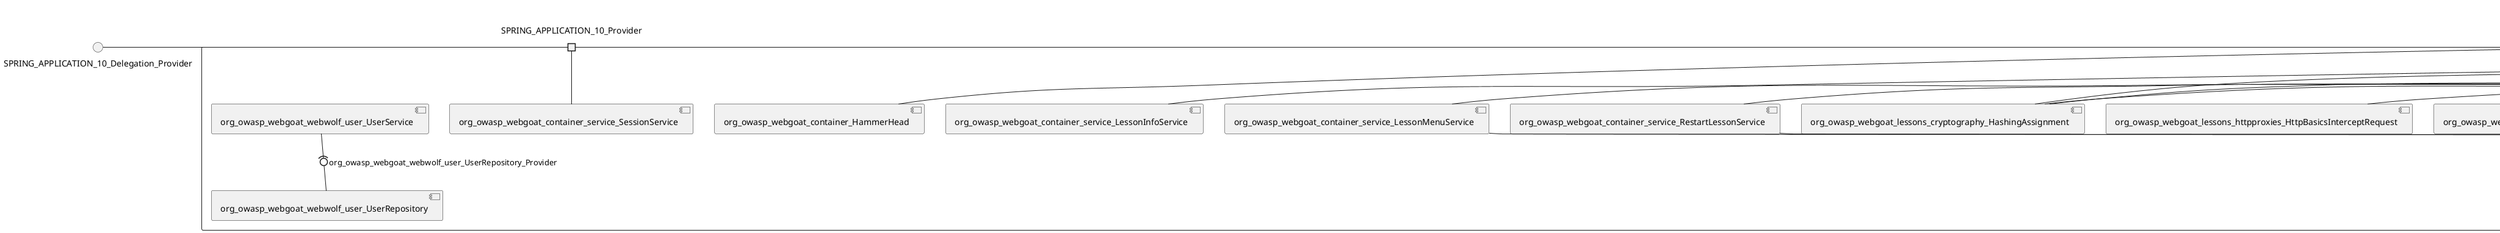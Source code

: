 @startuml
skinparam fixCircleLabelOverlapping true
skinparam componentStyle uml2
() SPRING_APPLICATION_10_Delegation_Provider
() SPRING_APPLICATION_11_Delegation_Provider
() SPRING_APPLICATION_12_Delegation_Provider
() SPRING_APPLICATION_13_Delegation_Provider
() SPRING_APPLICATION_14_Delegation_Provider
() SPRING_APPLICATION_15_Delegation_Provider
() SPRING_APPLICATION_16_Delegation_Provider
() SPRING_APPLICATION_2_Delegation_Provider
() SPRING_APPLICATION_3_Delegation_Provider
() SPRING_APPLICATION_4_Delegation_Provider
() SPRING_APPLICATION_5_Delegation_Provider
() SPRING_APPLICATION_6_Delegation_Provider
() SPRING_APPLICATION_7_Delegation_Provider
() SPRING_APPLICATION_8_Delegation_Provider
() SPRING_APPLICATION_9_Delegation_Provider
() SPRING_APPLICATION_BypassRestrictions_FieldRestrictions_POST_Delegation_Provider
() SPRING_APPLICATION_BypassRestrictions_frontendValidation_POST_Delegation_Provider
() SPRING_APPLICATION_ChromeDevTools_dummy_POST_Delegation_Provider
() SPRING_APPLICATION_ChromeDevTools_network_POST_Delegation_Provider
() SPRING_APPLICATION_CrossSiteScriptingStored_stored_xss_POST_Delegation_Provider
() SPRING_APPLICATION_CrossSiteScriptingStored_stored_xss_follow_up_POST_Delegation_Provider
() SPRING_APPLICATION_CrossSiteScripting_attack1_POST_Delegation_Provider
() SPRING_APPLICATION_CrossSiteScripting_attack3_POST_Delegation_Provider
() SPRING_APPLICATION_CrossSiteScripting_attack4_POST_Delegation_Provider
() SPRING_APPLICATION_CrossSiteScripting_attack5a_GET_Delegation_Provider
() SPRING_APPLICATION_CrossSiteScripting_attack6a_POST_Delegation_Provider
() SPRING_APPLICATION_CrossSiteScripting_dom_follow_up_POST_Delegation_Provider
() SPRING_APPLICATION_CrossSiteScripting_phone_home_xss_POST_Delegation_Provider
() SPRING_APPLICATION_CrossSiteScripting_quiz_GET_POST_Delegation_Provider
() SPRING_APPLICATION_Delegation_Provider
() SPRING_APPLICATION_GET_10_Delegation_Provider
() SPRING_APPLICATION_GET_11_Delegation_Provider
() SPRING_APPLICATION_GET_2_Delegation_Provider
() SPRING_APPLICATION_GET_3_Delegation_Provider
() SPRING_APPLICATION_GET_4_Delegation_Provider
() SPRING_APPLICATION_GET_5_Delegation_Provider
() SPRING_APPLICATION_GET_6_Delegation_Provider
() SPRING_APPLICATION_GET_7_Delegation_Provider
() SPRING_APPLICATION_GET_8_Delegation_Provider
() SPRING_APPLICATION_GET_9_Delegation_Provider
() SPRING_APPLICATION_GET_Delegation_Provider
() SPRING_APPLICATION_HtmlTampering_task_POST_Delegation_Provider
() SPRING_APPLICATION_HttpBasics_attack1_POST_Delegation_Provider
() SPRING_APPLICATION_HttpBasics_attack2_POST_Delegation_Provider
() SPRING_APPLICATION_IDOR_diff_attributes_POST_Delegation_Provider
() SPRING_APPLICATION_IDOR_login_POST_Delegation_Provider
() SPRING_APPLICATION_IDOR_profile_alt_path_POST_Delegation_Provider
() SPRING_APPLICATION_InsecureDeserialization_task_POST_Delegation_Provider
() SPRING_APPLICATION_InsecureLogin_Delegation_Provider
() SPRING_APPLICATION_JWT_decode_POST_Delegation_Provider
() SPRING_APPLICATION_JWT_jku_Delegation_Provider
() SPRING_APPLICATION_JWT_kid_Delegation_Provider
() SPRING_APPLICATION_JWT_quiz_GET_POST_Delegation_Provider
() SPRING_APPLICATION_JWT_refresh_Delegation_Provider
() SPRING_APPLICATION_JWT_secret_POST_Delegation_Provider
() SPRING_APPLICATION_JWT_votings_Delegation_Provider
() SPRING_APPLICATION_LogSpoofing_log_bleeding_POST_Delegation_Provider
() SPRING_APPLICATION_LogSpoofing_log_spoofing_POST_Delegation_Provider
() SPRING_APPLICATION_POST_10_Delegation_Provider
() SPRING_APPLICATION_POST_11_Delegation_Provider
() SPRING_APPLICATION_POST_12_Delegation_Provider
() SPRING_APPLICATION_POST_13_Delegation_Provider
() SPRING_APPLICATION_POST_14_Delegation_Provider
() SPRING_APPLICATION_POST_15_Delegation_Provider
() SPRING_APPLICATION_POST_16_Delegation_Provider
() SPRING_APPLICATION_POST_17_Delegation_Provider
() SPRING_APPLICATION_POST_18_Delegation_Provider
() SPRING_APPLICATION_POST_2_Delegation_Provider
() SPRING_APPLICATION_POST_3_Delegation_Provider
() SPRING_APPLICATION_POST_4_Delegation_Provider
() SPRING_APPLICATION_POST_5_Delegation_Provider
() SPRING_APPLICATION_POST_6_Delegation_Provider
() SPRING_APPLICATION_POST_7_Delegation_Provider
() SPRING_APPLICATION_POST_8_Delegation_Provider
() SPRING_APPLICATION_POST_9_Delegation_Provider
() SPRING_APPLICATION_POST_Delegation_Provider
() SPRING_APPLICATION_PUT_Delegation_Provider
() SPRING_APPLICATION_PasswordReset_ForgotPassword_create_password_reset_link_POST_Delegation_Provider
() SPRING_APPLICATION_PasswordReset_SecurityQuestions_POST_Delegation_Provider
() SPRING_APPLICATION_PasswordReset_reset_Delegation_Provider
() SPRING_APPLICATION_PasswordReset_simple_mail_reset_POST_Delegation_Provider
() SPRING_APPLICATION_PathTraversal_profile_picture_GET_Delegation_Provider
() SPRING_APPLICATION_PathTraversal_profile_picture_fix_GET_Delegation_Provider
() SPRING_APPLICATION_PathTraversal_profile_upload_POST_Delegation_Provider
() SPRING_APPLICATION_PathTraversal_profile_upload_fix_POST_Delegation_Provider
() SPRING_APPLICATION_PathTraversal_profile_upload_remove_user_input_POST_Delegation_Provider
() SPRING_APPLICATION_PathTraversal_random_POST_Delegation_Provider
() SPRING_APPLICATION_PathTraversal_random_picture_GET_Delegation_Provider
() SPRING_APPLICATION_PathTraversal_zip_slip_Delegation_Provider
() SPRING_APPLICATION_SSRF_task1_POST_Delegation_Provider
() SPRING_APPLICATION_SSRF_task2_POST_Delegation_Provider
() SPRING_APPLICATION_SecurePasswords_assignment_POST_Delegation_Provider
() SPRING_APPLICATION_SqlInjectionAdvanced_attack6a_POST_Delegation_Provider
() SPRING_APPLICATION_SqlInjectionAdvanced_attack6b_POST_Delegation_Provider
() SPRING_APPLICATION_SqlInjectionAdvanced_challenge_Login_POST_Delegation_Provider
() SPRING_APPLICATION_SqlInjectionAdvanced_challenge_PUT_Delegation_Provider
() SPRING_APPLICATION_SqlInjectionAdvanced_quiz_GET_POST_Delegation_Provider
() SPRING_APPLICATION_SqlInjectionMitigations_attack10a_POST_Delegation_Provider
() SPRING_APPLICATION_SqlInjectionMitigations_attack10b_POST_Delegation_Provider
() SPRING_APPLICATION_SqlInjectionMitigations_attack12a_POST_Delegation_Provider
() SPRING_APPLICATION_SqlInjectionMitigations_servers_GET_Delegation_Provider
() SPRING_APPLICATION_SqlInjection_assignment5a_POST_Delegation_Provider
() SPRING_APPLICATION_SqlInjection_assignment5b_POST_Delegation_Provider
() SPRING_APPLICATION_SqlInjection_attack10_POST_Delegation_Provider
() SPRING_APPLICATION_SqlInjection_attack2_POST_Delegation_Provider
() SPRING_APPLICATION_SqlInjection_attack3_POST_Delegation_Provider
() SPRING_APPLICATION_SqlInjection_attack4_POST_Delegation_Provider
() SPRING_APPLICATION_SqlInjection_attack5_POST_Delegation_Provider
() SPRING_APPLICATION_SqlInjection_attack8_POST_Delegation_Provider
() SPRING_APPLICATION_SqlInjection_attack9_POST_Delegation_Provider
() SPRING_APPLICATION_SqlOnlyInputValidationOnKeywords_attack_POST_Delegation_Provider
() SPRING_APPLICATION_SqlOnlyInputValidation_attack_POST_Delegation_Provider
() SPRING_APPLICATION_VulnerableComponents_attack1_POST_Delegation_Provider
() SPRING_APPLICATION_WebWolf_GET_Delegation_Provider
() SPRING_APPLICATION_WebWolf_landing_Delegation_Provider
() SPRING_APPLICATION_WebWolf_mail_Delegation_Provider
() SPRING_APPLICATION_challenge_1_POST_Delegation_Provider
() SPRING_APPLICATION_challenge_5_POST_Delegation_Provider
() SPRING_APPLICATION_challenge_7_Delegation_Provider
() SPRING_APPLICATION_challenge_8_Delegation_Provider
() SPRING_APPLICATION_challenge_logo_Delegation_Provider
() SPRING_APPLICATION_cia_quiz_GET_POST_Delegation_Provider
() SPRING_APPLICATION_clientSideFiltering_attack1_POST_Delegation_Provider
() SPRING_APPLICATION_clientSideFiltering_challenge_store_coupons_GET_Delegation_Provider
() SPRING_APPLICATION_clientSideFiltering_getItForFree_POST_Delegation_Provider
() SPRING_APPLICATION_clientSideFiltering_salaries_GET_Delegation_Provider
() SPRING_APPLICATION_crypto_encoding_basic_auth_POST_Delegation_Provider
() SPRING_APPLICATION_crypto_encoding_xor_POST_Delegation_Provider
() SPRING_APPLICATION_crypto_hashing_POST_Delegation_Provider
() SPRING_APPLICATION_crypto_secure_defaults_POST_Delegation_Provider
() SPRING_APPLICATION_crypto_signing_verify_POST_Delegation_Provider
() SPRING_APPLICATION_csrf_feedback_message_POST_Delegation_Provider
() SPRING_APPLICATION_csrf_review_POST_Delegation_Provider
() SPRING_APPLICATION_files_GET_Delegation_Provider
() SPRING_APPLICATION_fileupload_POST_Delegation_Provider
() SPRING_APPLICATION_jwt_Delegation_Provider
() SPRING_APPLICATION_landing_Delegation_Provider
() SPRING_APPLICATION_lesson_template_Delegation_Provider
() SPRING_APPLICATION_login_oauth_mvc_GET_Delegation_Provider
() SPRING_APPLICATION_mail_DELETE_GET_POST_Delegation_Provider
() SPRING_APPLICATION_register_mvc_POST_Delegation_Provider
() SPRING_APPLICATION_registration_GET_Delegation_Provider
() SPRING_APPLICATION_requests_GET_Delegation_Provider
() SPRING_APPLICATION_scoreboard_data_GET_Delegation_Provider
() SPRING_APPLICATION_server_directory_GET_Delegation_Provider
() SPRING_APPLICATION_service_debug_labels_mvc_Delegation_Provider
() SPRING_APPLICATION_service_lessonoverview_mvc_Delegation_Provider
() SPRING_APPLICATION_xxe_comments_GET_Delegation_Provider
rectangle System {
[org_owasp_webgoat_container_HammerHead] [[webgoat-webgoat.repository#_cDgsiDGhEe-DoZN9tZ0eDA]]
[org_owasp_webgoat_container_WebWolfRedirect] [[webgoat-webgoat.repository#_cDgsiDGhEe-DoZN9tZ0eDA]]
[org_owasp_webgoat_container_controller_StartLesson] [[webgoat-webgoat.repository#_cDgsiDGhEe-DoZN9tZ0eDA]]
[org_owasp_webgoat_container_controller_Welcome] [[webgoat-webgoat.repository#_cDgsiDGhEe-DoZN9tZ0eDA]]
[org_owasp_webgoat_container_i18n_PluginMessages_Provider] [[webgoat-webgoat.repository#_cDgsiDGhEe-DoZN9tZ0eDA]]
[org_owasp_webgoat_container_service_EnvironmentService] [[webgoat-webgoat.repository#_cDgsiDGhEe-DoZN9tZ0eDA]]
[org_owasp_webgoat_container_service_HintService] [[webgoat-webgoat.repository#_cDgsiDGhEe-DoZN9tZ0eDA]]
[org_owasp_webgoat_container_service_LabelDebugService] [[webgoat-webgoat.repository#_cDgsiDGhEe-DoZN9tZ0eDA]]
[org_owasp_webgoat_container_service_LabelService] [[webgoat-webgoat.repository#_cDgsiDGhEe-DoZN9tZ0eDA]]
[org_owasp_webgoat_container_service_LessonInfoService] [[webgoat-webgoat.repository#_cDgsiDGhEe-DoZN9tZ0eDA]]
[org_owasp_webgoat_container_service_LessonMenuService] [[webgoat-webgoat.repository#_cDgsiDGhEe-DoZN9tZ0eDA]]
[org_owasp_webgoat_container_service_LessonProgressService] [[webgoat-webgoat.repository#_cDgsiDGhEe-DoZN9tZ0eDA]]
[org_owasp_webgoat_container_service_LessonTitleService] [[webgoat-webgoat.repository#_cDgsiDGhEe-DoZN9tZ0eDA]]
[org_owasp_webgoat_container_service_ReportCardService] [[webgoat-webgoat.repository#_cDgsiDGhEe-DoZN9tZ0eDA]]
[org_owasp_webgoat_container_service_RestartLessonService] [[webgoat-webgoat.repository#_cDgsiDGhEe-DoZN9tZ0eDA]]
[org_owasp_webgoat_container_service_SessionService] [[webgoat-webgoat.repository#_cDgsiDGhEe-DoZN9tZ0eDA]]
[org_owasp_webgoat_container_session_UserSessionData_Provider] [[webgoat-webgoat.repository#_cDgsiDGhEe-DoZN9tZ0eDA]]
[org_owasp_webgoat_container_session_WebSession_Provider] [[webgoat-webgoat.repository#_cDgsiDGhEe-DoZN9tZ0eDA]]
[org_owasp_webgoat_container_users_RegistrationController] [[webgoat-webgoat.repository#_cDgsiDGhEe-DoZN9tZ0eDA]]
[org_owasp_webgoat_container_users_Scoreboard] [[webgoat-webgoat.repository#_cDgsiDGhEe-DoZN9tZ0eDA]]
[org_owasp_webgoat_container_users_UserRepository] [[webgoat-webgoat.repository#_cDgsiDGhEe-DoZN9tZ0eDA]]
[org_owasp_webgoat_container_users_UserService] [[webgoat-webgoat.repository#_cDgsiDGhEe-DoZN9tZ0eDA]]
[org_owasp_webgoat_container_users_UserTrackerRepository] [[webgoat-webgoat.repository#_cDgsiDGhEe-DoZN9tZ0eDA]]
[org_owasp_webgoat_lessons_authbypass_VerifyAccount] [[webgoat-webgoat.repository#_cDgsiDGhEe-DoZN9tZ0eDA]]
[org_owasp_webgoat_lessons_bypassrestrictions_BypassRestrictionsFieldRestrictions] [[webgoat-webgoat.repository#_cDgsiDGhEe-DoZN9tZ0eDA]]
[org_owasp_webgoat_lessons_bypassrestrictions_BypassRestrictionsFrontendValidation] [[webgoat-webgoat.repository#_cDgsiDGhEe-DoZN9tZ0eDA]]
[org_owasp_webgoat_lessons_challenges_FlagController] [[webgoat-webgoat.repository#_cDgsiDGhEe-DoZN9tZ0eDA]]
[org_owasp_webgoat_lessons_challenges_challenge1_Assignment1] [[webgoat-webgoat.repository#_cDgsiDGhEe-DoZN9tZ0eDA]]
[org_owasp_webgoat_lessons_challenges_challenge1_ImageServlet] [[webgoat-webgoat.repository#_cDgsiDGhEe-DoZN9tZ0eDA]]
[org_owasp_webgoat_lessons_challenges_challenge5_Assignment5] [[webgoat-webgoat.repository#_cDgsiDGhEe-DoZN9tZ0eDA]]
[org_owasp_webgoat_lessons_challenges_challenge7_Assignment7] [[webgoat-webgoat.repository#_cDgsiDGhEe-DoZN9tZ0eDA]]
[org_owasp_webgoat_lessons_challenges_challenge8_Assignment8] [[webgoat-webgoat.repository#_cDgsiDGhEe-DoZN9tZ0eDA]]
[org_owasp_webgoat_lessons_chromedevtools_NetworkDummy] [[webgoat-webgoat.repository#_cDgsiDGhEe-DoZN9tZ0eDA]]
[org_owasp_webgoat_lessons_chromedevtools_NetworkLesson] [[webgoat-webgoat.repository#_cDgsiDGhEe-DoZN9tZ0eDA]]
[org_owasp_webgoat_lessons_cia_CIAQuiz] [[webgoat-webgoat.repository#_cDgsiDGhEe-DoZN9tZ0eDA]]
[org_owasp_webgoat_lessons_clientsidefiltering_ClientSideFilteringAssignment] [[webgoat-webgoat.repository#_cDgsiDGhEe-DoZN9tZ0eDA]]
[org_owasp_webgoat_lessons_clientsidefiltering_ClientSideFilteringFreeAssignment] [[webgoat-webgoat.repository#_cDgsiDGhEe-DoZN9tZ0eDA]]
[org_owasp_webgoat_lessons_clientsidefiltering_Salaries] [[webgoat-webgoat.repository#_cDgsiDGhEe-DoZN9tZ0eDA]]
[org_owasp_webgoat_lessons_clientsidefiltering_ShopEndpoint] [[webgoat-webgoat.repository#_cDgsiDGhEe-DoZN9tZ0eDA]]
[org_owasp_webgoat_lessons_cryptography_EncodingAssignment] [[webgoat-webgoat.repository#_cDgsiDGhEe-DoZN9tZ0eDA]]
[org_owasp_webgoat_lessons_cryptography_HashingAssignment] [[webgoat-webgoat.repository#_cDgsiDGhEe-DoZN9tZ0eDA]]
[org_owasp_webgoat_lessons_cryptography_SecureDefaultsAssignment] [[webgoat-webgoat.repository#_cDgsiDGhEe-DoZN9tZ0eDA]]
[org_owasp_webgoat_lessons_cryptography_SigningAssignment] [[webgoat-webgoat.repository#_cDgsiDGhEe-DoZN9tZ0eDA]]
[org_owasp_webgoat_lessons_cryptography_XOREncodingAssignment] [[webgoat-webgoat.repository#_cDgsiDGhEe-DoZN9tZ0eDA]]
[org_owasp_webgoat_lessons_csrf_CSRFConfirmFlag1] [[webgoat-webgoat.repository#_cDgsiDGhEe-DoZN9tZ0eDA]]
[org_owasp_webgoat_lessons_csrf_CSRFFeedback] [[webgoat-webgoat.repository#_cDgsiDGhEe-DoZN9tZ0eDA]]
[org_owasp_webgoat_lessons_csrf_CSRFGetFlag] [[webgoat-webgoat.repository#_cDgsiDGhEe-DoZN9tZ0eDA]]
[org_owasp_webgoat_lessons_csrf_CSRFLogin] [[webgoat-webgoat.repository#_cDgsiDGhEe-DoZN9tZ0eDA]]
[org_owasp_webgoat_lessons_csrf_ForgedReviews] [[webgoat-webgoat.repository#_cDgsiDGhEe-DoZN9tZ0eDA]]
[org_owasp_webgoat_lessons_csrf_ObjectMapper_Provider] [[webgoat-webgoat.repository#_cDgsiDGhEe-DoZN9tZ0eDA]]
[org_owasp_webgoat_lessons_deserialization_InsecureDeserializationTask] [[webgoat-webgoat.repository#_cDgsiDGhEe-DoZN9tZ0eDA]]
[org_owasp_webgoat_lessons_hijacksession_HijackSessionAssignment] [[webgoat-webgoat.repository#_cDgsiDGhEe-DoZN9tZ0eDA]]
[org_owasp_webgoat_lessons_hijacksession_cas_HijackSessionAuthenticationProvider] [[webgoat-webgoat.repository#_cDgsiDGhEe-DoZN9tZ0eDA]]
[org_owasp_webgoat_lessons_htmltampering_HtmlTamperingTask] [[webgoat-webgoat.repository#_cDgsiDGhEe-DoZN9tZ0eDA]]
[org_owasp_webgoat_lessons_httpbasics_HttpBasicsLesson] [[webgoat-webgoat.repository#_cDgsiDGhEe-DoZN9tZ0eDA]]
[org_owasp_webgoat_lessons_httpbasics_HttpBasicsQuiz] [[webgoat-webgoat.repository#_cDgsiDGhEe-DoZN9tZ0eDA]]
[org_owasp_webgoat_lessons_httpproxies_HttpBasicsInterceptRequest] [[webgoat-webgoat.repository#_cDgsiDGhEe-DoZN9tZ0eDA]]
[org_owasp_webgoat_lessons_idor_IDORDiffAttributes] [[webgoat-webgoat.repository#_cDgsiDGhEe-DoZN9tZ0eDA]]
[org_owasp_webgoat_lessons_idor_IDOREditOtherProfile] [[webgoat-webgoat.repository#_cDgsiDGhEe-DoZN9tZ0eDA]]
[org_owasp_webgoat_lessons_idor_IDORLogin] [[webgoat-webgoat.repository#_cDgsiDGhEe-DoZN9tZ0eDA]]
[org_owasp_webgoat_lessons_idor_IDORViewOtherProfile] [[webgoat-webgoat.repository#_cDgsiDGhEe-DoZN9tZ0eDA]]
[org_owasp_webgoat_lessons_idor_IDORViewOwnProfile] [[webgoat-webgoat.repository#_cDgsiDGhEe-DoZN9tZ0eDA]]
[org_owasp_webgoat_lessons_idor_IDORViewOwnProfileAltUrl] [[webgoat-webgoat.repository#_cDgsiDGhEe-DoZN9tZ0eDA]]
[org_owasp_webgoat_lessons_insecurelogin_InsecureLoginTask] [[webgoat-webgoat.repository#_cDgsiDGhEe-DoZN9tZ0eDA]]
[org_owasp_webgoat_lessons_jwt_JWTDecodeEndpoint] [[webgoat-webgoat.repository#_cDgsiDGhEe-DoZN9tZ0eDA]]
[org_owasp_webgoat_lessons_jwt_JWTQuiz] [[webgoat-webgoat.repository#_cDgsiDGhEe-DoZN9tZ0eDA]]
[org_owasp_webgoat_lessons_jwt_JWTRefreshEndpoint] [[webgoat-webgoat.repository#_cDgsiDGhEe-DoZN9tZ0eDA]]
[org_owasp_webgoat_lessons_jwt_JWTSecretKeyEndpoint] [[webgoat-webgoat.repository#_cDgsiDGhEe-DoZN9tZ0eDA]]
[org_owasp_webgoat_lessons_jwt_JWTVotesEndpoint] [[webgoat-webgoat.repository#_cDgsiDGhEe-DoZN9tZ0eDA]]
[org_owasp_webgoat_lessons_jwt_claimmisuse_JWTHeaderJKUEndpoint] [[webgoat-webgoat.repository#_cDgsiDGhEe-DoZN9tZ0eDA]]
[org_owasp_webgoat_lessons_jwt_claimmisuse_JWTHeaderKIDEndpoint] [[webgoat-webgoat.repository#_cDgsiDGhEe-DoZN9tZ0eDA]]
[org_owasp_webgoat_lessons_lessontemplate_SampleAttack] [[webgoat-webgoat.repository#_cDgsiDGhEe-DoZN9tZ0eDA]]
[org_owasp_webgoat_lessons_logging_LogBleedingTask] [[webgoat-webgoat.repository#_cDgsiDGhEe-DoZN9tZ0eDA]]
[org_owasp_webgoat_lessons_logging_LogSpoofingTask] [[webgoat-webgoat.repository#_cDgsiDGhEe-DoZN9tZ0eDA]]
[org_owasp_webgoat_lessons_missingac_MissingFunctionACHiddenMenus] [[webgoat-webgoat.repository#_cDgsiDGhEe-DoZN9tZ0eDA]]
[org_owasp_webgoat_lessons_missingac_MissingFunctionACUsers] [[webgoat-webgoat.repository#_cDgsiDGhEe-DoZN9tZ0eDA]]
[org_owasp_webgoat_lessons_missingac_MissingFunctionACYourHash] [[webgoat-webgoat.repository#_cDgsiDGhEe-DoZN9tZ0eDA]]
[org_owasp_webgoat_lessons_missingac_MissingFunctionACYourHashAdmin] [[webgoat-webgoat.repository#_cDgsiDGhEe-DoZN9tZ0eDA]]
[org_owasp_webgoat_lessons_passwordreset_QuestionsAssignment] [[webgoat-webgoat.repository#_cDgsiDGhEe-DoZN9tZ0eDA]]
[org_owasp_webgoat_lessons_passwordreset_ResetLinkAssignment] [[webgoat-webgoat.repository#_cDgsiDGhEe-DoZN9tZ0eDA]]
[org_owasp_webgoat_lessons_passwordreset_ResetLinkAssignmentForgotPassword] [[webgoat-webgoat.repository#_cDgsiDGhEe-DoZN9tZ0eDA]]
[org_owasp_webgoat_lessons_passwordreset_SecurityQuestionAssignment] [[webgoat-webgoat.repository#_cDgsiDGhEe-DoZN9tZ0eDA]]
[org_owasp_webgoat_lessons_passwordreset_SimpleMailAssignment] [[webgoat-webgoat.repository#_cDgsiDGhEe-DoZN9tZ0eDA]]
[org_owasp_webgoat_lessons_passwordreset_TriedQuestions] [[webgoat-webgoat.repository#_cDgsiDGhEe-DoZN9tZ0eDA]]
[org_owasp_webgoat_lessons_pathtraversal_ProfileUpload] [[webgoat-webgoat.repository#_cDgsiDGhEe-DoZN9tZ0eDA]]
[org_owasp_webgoat_lessons_pathtraversal_ProfileUploadFix] [[webgoat-webgoat.repository#_cDgsiDGhEe-DoZN9tZ0eDA]]
[org_owasp_webgoat_lessons_pathtraversal_ProfileUploadRemoveUserInput] [[webgoat-webgoat.repository#_cDgsiDGhEe-DoZN9tZ0eDA]]
[org_owasp_webgoat_lessons_pathtraversal_ProfileUploadRetrieval] [[webgoat-webgoat.repository#_cDgsiDGhEe-DoZN9tZ0eDA]]
[org_owasp_webgoat_lessons_pathtraversal_ProfileZipSlip] [[webgoat-webgoat.repository#_cDgsiDGhEe-DoZN9tZ0eDA]]
[org_owasp_webgoat_lessons_securepasswords_SecurePasswordsAssignment] [[webgoat-webgoat.repository#_cDgsiDGhEe-DoZN9tZ0eDA]]
[org_owasp_webgoat_lessons_spoofcookie_SpoofCookieAssignment] [[webgoat-webgoat.repository#_cDgsiDGhEe-DoZN9tZ0eDA]]
[org_owasp_webgoat_lessons_sqlinjection_advanced_SqlInjectionChallenge] [[webgoat-webgoat.repository#_cDgsiDGhEe-DoZN9tZ0eDA]]
[org_owasp_webgoat_lessons_sqlinjection_advanced_SqlInjectionChallengeLogin] [[webgoat-webgoat.repository#_cDgsiDGhEe-DoZN9tZ0eDA]]
[org_owasp_webgoat_lessons_sqlinjection_advanced_SqlInjectionLesson6a] [[webgoat-webgoat.repository#_cDgsiDGhEe-DoZN9tZ0eDA]]
[org_owasp_webgoat_lessons_sqlinjection_advanced_SqlInjectionLesson6b] [[webgoat-webgoat.repository#_cDgsiDGhEe-DoZN9tZ0eDA]]
[org_owasp_webgoat_lessons_sqlinjection_advanced_SqlInjectionQuiz] [[webgoat-webgoat.repository#_cDgsiDGhEe-DoZN9tZ0eDA]]
[org_owasp_webgoat_lessons_sqlinjection_introduction_SqlInjectionLesson10] [[webgoat-webgoat.repository#_cDgsiDGhEe-DoZN9tZ0eDA]]
[org_owasp_webgoat_lessons_sqlinjection_introduction_SqlInjectionLesson2] [[webgoat-webgoat.repository#_cDgsiDGhEe-DoZN9tZ0eDA]]
[org_owasp_webgoat_lessons_sqlinjection_introduction_SqlInjectionLesson3] [[webgoat-webgoat.repository#_cDgsiDGhEe-DoZN9tZ0eDA]]
[org_owasp_webgoat_lessons_sqlinjection_introduction_SqlInjectionLesson4] [[webgoat-webgoat.repository#_cDgsiDGhEe-DoZN9tZ0eDA]]
[org_owasp_webgoat_lessons_sqlinjection_introduction_SqlInjectionLesson5] [[webgoat-webgoat.repository#_cDgsiDGhEe-DoZN9tZ0eDA]]
[org_owasp_webgoat_lessons_sqlinjection_introduction_SqlInjectionLesson5a] [[webgoat-webgoat.repository#_cDgsiDGhEe-DoZN9tZ0eDA]]
[org_owasp_webgoat_lessons_sqlinjection_introduction_SqlInjectionLesson5b] [[webgoat-webgoat.repository#_cDgsiDGhEe-DoZN9tZ0eDA]]
[org_owasp_webgoat_lessons_sqlinjection_introduction_SqlInjectionLesson8] [[webgoat-webgoat.repository#_cDgsiDGhEe-DoZN9tZ0eDA]]
[org_owasp_webgoat_lessons_sqlinjection_introduction_SqlInjectionLesson9] [[webgoat-webgoat.repository#_cDgsiDGhEe-DoZN9tZ0eDA]]
[org_owasp_webgoat_lessons_sqlinjection_mitigation_Servers] [[webgoat-webgoat.repository#_cDgsiDGhEe-DoZN9tZ0eDA]]
[org_owasp_webgoat_lessons_sqlinjection_mitigation_SqlInjectionLesson10a] [[webgoat-webgoat.repository#_cDgsiDGhEe-DoZN9tZ0eDA]]
[org_owasp_webgoat_lessons_sqlinjection_mitigation_SqlInjectionLesson10b] [[webgoat-webgoat.repository#_cDgsiDGhEe-DoZN9tZ0eDA]]
[org_owasp_webgoat_lessons_sqlinjection_mitigation_SqlInjectionLesson13] [[webgoat-webgoat.repository#_cDgsiDGhEe-DoZN9tZ0eDA]]
[org_owasp_webgoat_lessons_sqlinjection_mitigation_SqlOnlyInputValidation] [[webgoat-webgoat.repository#_cDgsiDGhEe-DoZN9tZ0eDA]]
[org_owasp_webgoat_lessons_sqlinjection_mitigation_SqlOnlyInputValidationOnKeywords] [[webgoat-webgoat.repository#_cDgsiDGhEe-DoZN9tZ0eDA]]
[org_owasp_webgoat_lessons_ssrf_SSRFTask1] [[webgoat-webgoat.repository#_cDgsiDGhEe-DoZN9tZ0eDA]]
[org_owasp_webgoat_lessons_ssrf_SSRFTask2] [[webgoat-webgoat.repository#_cDgsiDGhEe-DoZN9tZ0eDA]]
[org_owasp_webgoat_lessons_vulnerablecomponents_VulnerableComponentsLesson] [[webgoat-webgoat.repository#_cDgsiDGhEe-DoZN9tZ0eDA]]
[org_owasp_webgoat_lessons_webwolfintroduction_LandingAssignment] [[webgoat-webgoat.repository#_cDgsiDGhEe-DoZN9tZ0eDA]]
[org_owasp_webgoat_lessons_webwolfintroduction_MailAssignment] [[webgoat-webgoat.repository#_cDgsiDGhEe-DoZN9tZ0eDA]]
[org_owasp_webgoat_lessons_xss_CrossSiteScriptingLesson1] [[webgoat-webgoat.repository#_cDgsiDGhEe-DoZN9tZ0eDA]]
[org_owasp_webgoat_lessons_xss_CrossSiteScriptingLesson3] [[webgoat-webgoat.repository#_cDgsiDGhEe-DoZN9tZ0eDA]]
[org_owasp_webgoat_lessons_xss_CrossSiteScriptingLesson4] [[webgoat-webgoat.repository#_cDgsiDGhEe-DoZN9tZ0eDA]]
[org_owasp_webgoat_lessons_xss_CrossSiteScriptingLesson5a] [[webgoat-webgoat.repository#_cDgsiDGhEe-DoZN9tZ0eDA]]
[org_owasp_webgoat_lessons_xss_CrossSiteScriptingLesson6a] [[webgoat-webgoat.repository#_cDgsiDGhEe-DoZN9tZ0eDA]]
[org_owasp_webgoat_lessons_xss_CrossSiteScriptingQuiz] [[webgoat-webgoat.repository#_cDgsiDGhEe-DoZN9tZ0eDA]]
[org_owasp_webgoat_lessons_xss_DOMCrossSiteScripting] [[webgoat-webgoat.repository#_cDgsiDGhEe-DoZN9tZ0eDA]]
[org_owasp_webgoat_lessons_xss_DOMCrossSiteScriptingVerifier] [[webgoat-webgoat.repository#_cDgsiDGhEe-DoZN9tZ0eDA]]
[org_owasp_webgoat_lessons_xss_stored_StoredCrossSiteScriptingVerifier] [[webgoat-webgoat.repository#_cDgsiDGhEe-DoZN9tZ0eDA]]
[org_owasp_webgoat_lessons_xss_stored_StoredXssComments] [[webgoat-webgoat.repository#_cDgsiDGhEe-DoZN9tZ0eDA]]
[org_owasp_webgoat_lessons_xxe_BlindSendFileAssignment] [[webgoat-webgoat.repository#_cDgsiDGhEe-DoZN9tZ0eDA]]
[org_owasp_webgoat_lessons_xxe_CommentsCache] [[webgoat-webgoat.repository#_cDgsiDGhEe-DoZN9tZ0eDA]]
[org_owasp_webgoat_lessons_xxe_CommentsEndpoint] [[webgoat-webgoat.repository#_cDgsiDGhEe-DoZN9tZ0eDA]]
[org_owasp_webgoat_lessons_xxe_ContentTypeAssignment] [[webgoat-webgoat.repository#_cDgsiDGhEe-DoZN9tZ0eDA]]
[org_owasp_webgoat_lessons_xxe_SimpleXXE] [[webgoat-webgoat.repository#_cDgsiDGhEe-DoZN9tZ0eDA]]
[org_owasp_webgoat_webwolf_FileServer] [[webgoat-webgoat.repository#_cDgsiDGhEe-DoZN9tZ0eDA]]
[org_owasp_webgoat_webwolf_jwt_JWTController] [[webgoat-webgoat.repository#_cDgsiDGhEe-DoZN9tZ0eDA]]
[org_owasp_webgoat_webwolf_mailbox_MailboxController] [[webgoat-webgoat.repository#_cDgsiDGhEe-DoZN9tZ0eDA]]
[org_owasp_webgoat_webwolf_mailbox_MailboxRepository] [[webgoat-webgoat.repository#_cDgsiDGhEe-DoZN9tZ0eDA]]
[org_owasp_webgoat_webwolf_requests_LandingPage] [[webgoat-webgoat.repository#_cDgsiDGhEe-DoZN9tZ0eDA]]
[org_owasp_webgoat_webwolf_requests_Requests] [[webgoat-webgoat.repository#_cDgsiDGhEe-DoZN9tZ0eDA]]
[org_owasp_webgoat_webwolf_user_UserRepository] [[webgoat-webgoat.repository#_cDgsiDGhEe-DoZN9tZ0eDA]]
[org_owasp_webgoat_webwolf_user_UserService] [[webgoat-webgoat.repository#_cDgsiDGhEe-DoZN9tZ0eDA]]
port SPRING_APPLICATION_10_Provider
SPRING_APPLICATION_10_Delegation_Provider - SPRING_APPLICATION_10_Provider
SPRING_APPLICATION_10_Provider - [org_owasp_webgoat_container_service_SessionService]
port SPRING_APPLICATION_11_Provider
SPRING_APPLICATION_11_Delegation_Provider - SPRING_APPLICATION_11_Provider
SPRING_APPLICATION_11_Provider - [org_owasp_webgoat_container_HammerHead]
port SPRING_APPLICATION_12_Provider
SPRING_APPLICATION_12_Delegation_Provider - SPRING_APPLICATION_12_Provider
SPRING_APPLICATION_12_Provider - [org_owasp_webgoat_webwolf_FileServer]
port SPRING_APPLICATION_13_Provider
SPRING_APPLICATION_13_Delegation_Provider - SPRING_APPLICATION_13_Provider
SPRING_APPLICATION_13_Provider - [org_owasp_webgoat_container_service_LessonInfoService]
port SPRING_APPLICATION_14_Provider
SPRING_APPLICATION_14_Delegation_Provider - SPRING_APPLICATION_14_Provider
SPRING_APPLICATION_14_Provider - [org_owasp_webgoat_container_controller_StartLesson]
port SPRING_APPLICATION_15_Provider
SPRING_APPLICATION_15_Delegation_Provider - SPRING_APPLICATION_15_Provider
SPRING_APPLICATION_15_Provider - [org_owasp_webgoat_container_service_LessonMenuService]
port SPRING_APPLICATION_16_Provider
SPRING_APPLICATION_16_Delegation_Provider - SPRING_APPLICATION_16_Provider
SPRING_APPLICATION_16_Provider - [org_owasp_webgoat_lessons_jwt_JWTSecretKeyEndpoint]
port SPRING_APPLICATION_2_Provider
SPRING_APPLICATION_2_Delegation_Provider - SPRING_APPLICATION_2_Provider
SPRING_APPLICATION_2_Provider - [org_owasp_webgoat_lessons_cryptography_SigningAssignment]
port SPRING_APPLICATION_3_Provider
SPRING_APPLICATION_3_Delegation_Provider - SPRING_APPLICATION_3_Provider
SPRING_APPLICATION_3_Provider - [org_owasp_webgoat_lessons_cryptography_HashingAssignment]
port SPRING_APPLICATION_4_Provider
SPRING_APPLICATION_4_Delegation_Provider - SPRING_APPLICATION_4_Provider
SPRING_APPLICATION_4_Provider - [org_owasp_webgoat_container_service_RestartLessonService]
port SPRING_APPLICATION_5_Provider
SPRING_APPLICATION_5_Delegation_Provider - SPRING_APPLICATION_5_Provider
SPRING_APPLICATION_5_Provider - [org_owasp_webgoat_container_service_LabelDebugService]
port SPRING_APPLICATION_6_Provider
SPRING_APPLICATION_6_Delegation_Provider - SPRING_APPLICATION_6_Provider
SPRING_APPLICATION_6_Provider - [org_owasp_webgoat_lessons_cryptography_HashingAssignment]
port SPRING_APPLICATION_7_Provider
SPRING_APPLICATION_7_Delegation_Provider - SPRING_APPLICATION_7_Provider
SPRING_APPLICATION_7_Provider - [org_owasp_webgoat_lessons_xxe_SimpleXXE]
port SPRING_APPLICATION_8_Provider
SPRING_APPLICATION_8_Delegation_Provider - SPRING_APPLICATION_8_Provider
SPRING_APPLICATION_8_Provider - [org_owasp_webgoat_lessons_httpproxies_HttpBasicsInterceptRequest]
port SPRING_APPLICATION_9_Provider
SPRING_APPLICATION_9_Delegation_Provider - SPRING_APPLICATION_9_Provider
SPRING_APPLICATION_9_Provider - [org_owasp_webgoat_container_service_LessonTitleService]
port SPRING_APPLICATION_BypassRestrictions_FieldRestrictions_POST_Provider
SPRING_APPLICATION_BypassRestrictions_FieldRestrictions_POST_Delegation_Provider - SPRING_APPLICATION_BypassRestrictions_FieldRestrictions_POST_Provider
SPRING_APPLICATION_BypassRestrictions_FieldRestrictions_POST_Provider - [org_owasp_webgoat_lessons_bypassrestrictions_BypassRestrictionsFieldRestrictions]
port SPRING_APPLICATION_BypassRestrictions_frontendValidation_POST_Provider
SPRING_APPLICATION_BypassRestrictions_frontendValidation_POST_Delegation_Provider - SPRING_APPLICATION_BypassRestrictions_frontendValidation_POST_Provider
SPRING_APPLICATION_BypassRestrictions_frontendValidation_POST_Provider - [org_owasp_webgoat_lessons_bypassrestrictions_BypassRestrictionsFrontendValidation]
port SPRING_APPLICATION_ChromeDevTools_dummy_POST_Provider
SPRING_APPLICATION_ChromeDevTools_dummy_POST_Delegation_Provider - SPRING_APPLICATION_ChromeDevTools_dummy_POST_Provider
SPRING_APPLICATION_ChromeDevTools_dummy_POST_Provider - [org_owasp_webgoat_lessons_chromedevtools_NetworkDummy]
port SPRING_APPLICATION_ChromeDevTools_network_POST_Provider
SPRING_APPLICATION_ChromeDevTools_network_POST_Delegation_Provider - SPRING_APPLICATION_ChromeDevTools_network_POST_Provider
SPRING_APPLICATION_ChromeDevTools_network_POST_Provider - [org_owasp_webgoat_lessons_chromedevtools_NetworkLesson]
port SPRING_APPLICATION_CrossSiteScriptingStored_stored_xss_POST_Provider
SPRING_APPLICATION_CrossSiteScriptingStored_stored_xss_POST_Delegation_Provider - SPRING_APPLICATION_CrossSiteScriptingStored_stored_xss_POST_Provider
SPRING_APPLICATION_CrossSiteScriptingStored_stored_xss_POST_Provider - [org_owasp_webgoat_lessons_xss_stored_StoredXssComments]
port SPRING_APPLICATION_CrossSiteScriptingStored_stored_xss_follow_up_POST_Provider
SPRING_APPLICATION_CrossSiteScriptingStored_stored_xss_follow_up_POST_Delegation_Provider - SPRING_APPLICATION_CrossSiteScriptingStored_stored_xss_follow_up_POST_Provider
SPRING_APPLICATION_CrossSiteScriptingStored_stored_xss_follow_up_POST_Provider - [org_owasp_webgoat_lessons_xss_stored_StoredCrossSiteScriptingVerifier]
port SPRING_APPLICATION_CrossSiteScripting_attack1_POST_Provider
SPRING_APPLICATION_CrossSiteScripting_attack1_POST_Delegation_Provider - SPRING_APPLICATION_CrossSiteScripting_attack1_POST_Provider
SPRING_APPLICATION_CrossSiteScripting_attack1_POST_Provider - [org_owasp_webgoat_lessons_xss_CrossSiteScriptingLesson1]
port SPRING_APPLICATION_CrossSiteScripting_attack3_POST_Provider
SPRING_APPLICATION_CrossSiteScripting_attack3_POST_Delegation_Provider - SPRING_APPLICATION_CrossSiteScripting_attack3_POST_Provider
SPRING_APPLICATION_CrossSiteScripting_attack3_POST_Provider - [org_owasp_webgoat_lessons_xss_CrossSiteScriptingLesson3]
port SPRING_APPLICATION_CrossSiteScripting_attack4_POST_Provider
SPRING_APPLICATION_CrossSiteScripting_attack4_POST_Delegation_Provider - SPRING_APPLICATION_CrossSiteScripting_attack4_POST_Provider
SPRING_APPLICATION_CrossSiteScripting_attack4_POST_Provider - [org_owasp_webgoat_lessons_xss_CrossSiteScriptingLesson4]
port SPRING_APPLICATION_CrossSiteScripting_attack5a_GET_Provider
SPRING_APPLICATION_CrossSiteScripting_attack5a_GET_Delegation_Provider - SPRING_APPLICATION_CrossSiteScripting_attack5a_GET_Provider
SPRING_APPLICATION_CrossSiteScripting_attack5a_GET_Provider - [org_owasp_webgoat_lessons_xss_CrossSiteScriptingLesson5a]
port SPRING_APPLICATION_CrossSiteScripting_attack6a_POST_Provider
SPRING_APPLICATION_CrossSiteScripting_attack6a_POST_Delegation_Provider - SPRING_APPLICATION_CrossSiteScripting_attack6a_POST_Provider
SPRING_APPLICATION_CrossSiteScripting_attack6a_POST_Provider - [org_owasp_webgoat_lessons_xss_CrossSiteScriptingLesson6a]
port SPRING_APPLICATION_CrossSiteScripting_dom_follow_up_POST_Provider
SPRING_APPLICATION_CrossSiteScripting_dom_follow_up_POST_Delegation_Provider - SPRING_APPLICATION_CrossSiteScripting_dom_follow_up_POST_Provider
SPRING_APPLICATION_CrossSiteScripting_dom_follow_up_POST_Provider - [org_owasp_webgoat_lessons_xss_DOMCrossSiteScriptingVerifier]
port SPRING_APPLICATION_CrossSiteScripting_phone_home_xss_POST_Provider
SPRING_APPLICATION_CrossSiteScripting_phone_home_xss_POST_Delegation_Provider - SPRING_APPLICATION_CrossSiteScripting_phone_home_xss_POST_Provider
SPRING_APPLICATION_CrossSiteScripting_phone_home_xss_POST_Provider - [org_owasp_webgoat_lessons_xss_DOMCrossSiteScripting]
port SPRING_APPLICATION_CrossSiteScripting_quiz_GET_POST_Provider
SPRING_APPLICATION_CrossSiteScripting_quiz_GET_POST_Delegation_Provider - SPRING_APPLICATION_CrossSiteScripting_quiz_GET_POST_Provider
SPRING_APPLICATION_CrossSiteScripting_quiz_GET_POST_Provider - [org_owasp_webgoat_lessons_xss_CrossSiteScriptingQuiz]
port SPRING_APPLICATION_Provider
SPRING_APPLICATION_Delegation_Provider - SPRING_APPLICATION_Provider
SPRING_APPLICATION_Provider - [org_owasp_webgoat_container_controller_StartLesson]
port SPRING_APPLICATION_GET_10_Provider
SPRING_APPLICATION_GET_10_Delegation_Provider - SPRING_APPLICATION_GET_10_Provider
SPRING_APPLICATION_GET_10_Provider - [org_owasp_webgoat_lessons_xss_stored_StoredXssComments]
port SPRING_APPLICATION_GET_11_Provider
SPRING_APPLICATION_GET_11_Delegation_Provider - SPRING_APPLICATION_GET_11_Provider
SPRING_APPLICATION_GET_11_Provider - [org_owasp_webgoat_lessons_idor_IDORViewOwnProfile]
port SPRING_APPLICATION_GET_2_Provider
SPRING_APPLICATION_GET_2_Delegation_Provider - SPRING_APPLICATION_GET_2_Provider
SPRING_APPLICATION_GET_2_Provider - [org_owasp_webgoat_lessons_missingac_MissingFunctionACUsers]
port SPRING_APPLICATION_GET_3_Provider
SPRING_APPLICATION_GET_3_Delegation_Provider - SPRING_APPLICATION_GET_3_Provider
SPRING_APPLICATION_GET_3_Provider - [org_owasp_webgoat_lessons_cryptography_EncodingAssignment]
port SPRING_APPLICATION_GET_4_Provider
SPRING_APPLICATION_GET_4_Delegation_Provider - SPRING_APPLICATION_GET_4_Provider
SPRING_APPLICATION_GET_4_Provider - [org_owasp_webgoat_container_service_LabelService]
port SPRING_APPLICATION_GET_5_Provider
SPRING_APPLICATION_GET_5_Delegation_Provider - SPRING_APPLICATION_GET_5_Provider
SPRING_APPLICATION_GET_5_Provider - [org_owasp_webgoat_lessons_spoofcookie_SpoofCookieAssignment]
port SPRING_APPLICATION_GET_6_Provider
SPRING_APPLICATION_GET_6_Delegation_Provider - SPRING_APPLICATION_GET_6_Provider
SPRING_APPLICATION_GET_6_Provider - [org_owasp_webgoat_container_service_ReportCardService]
port SPRING_APPLICATION_GET_7_Provider
SPRING_APPLICATION_GET_7_Delegation_Provider - SPRING_APPLICATION_GET_7_Provider
SPRING_APPLICATION_GET_7_Provider - [org_owasp_webgoat_lessons_idor_IDORViewOtherProfile]
port SPRING_APPLICATION_GET_8_Provider
SPRING_APPLICATION_GET_8_Delegation_Provider - SPRING_APPLICATION_GET_8_Provider
SPRING_APPLICATION_GET_8_Provider - [org_owasp_webgoat_lessons_csrf_ForgedReviews]
port SPRING_APPLICATION_GET_9_Provider
SPRING_APPLICATION_GET_9_Delegation_Provider - SPRING_APPLICATION_GET_9_Provider
SPRING_APPLICATION_GET_9_Provider - [org_owasp_webgoat_container_controller_Welcome]
port SPRING_APPLICATION_GET_Provider
SPRING_APPLICATION_GET_Delegation_Provider - SPRING_APPLICATION_GET_Provider
SPRING_APPLICATION_GET_Provider - [org_owasp_webgoat_container_service_HintService]
port SPRING_APPLICATION_HtmlTampering_task_POST_Provider
SPRING_APPLICATION_HtmlTampering_task_POST_Delegation_Provider - SPRING_APPLICATION_HtmlTampering_task_POST_Provider
SPRING_APPLICATION_HtmlTampering_task_POST_Provider - [org_owasp_webgoat_lessons_htmltampering_HtmlTamperingTask]
port SPRING_APPLICATION_HttpBasics_attack1_POST_Provider
SPRING_APPLICATION_HttpBasics_attack1_POST_Delegation_Provider - SPRING_APPLICATION_HttpBasics_attack1_POST_Provider
SPRING_APPLICATION_HttpBasics_attack1_POST_Provider - [org_owasp_webgoat_lessons_httpbasics_HttpBasicsLesson]
port SPRING_APPLICATION_HttpBasics_attack2_POST_Provider
SPRING_APPLICATION_HttpBasics_attack2_POST_Delegation_Provider - SPRING_APPLICATION_HttpBasics_attack2_POST_Provider
SPRING_APPLICATION_HttpBasics_attack2_POST_Provider - [org_owasp_webgoat_lessons_httpbasics_HttpBasicsQuiz]
port SPRING_APPLICATION_IDOR_diff_attributes_POST_Provider
SPRING_APPLICATION_IDOR_diff_attributes_POST_Delegation_Provider - SPRING_APPLICATION_IDOR_diff_attributes_POST_Provider
SPRING_APPLICATION_IDOR_diff_attributes_POST_Provider - [org_owasp_webgoat_lessons_idor_IDORDiffAttributes]
port SPRING_APPLICATION_IDOR_login_POST_Provider
SPRING_APPLICATION_IDOR_login_POST_Delegation_Provider - SPRING_APPLICATION_IDOR_login_POST_Provider
SPRING_APPLICATION_IDOR_login_POST_Provider - [org_owasp_webgoat_lessons_idor_IDORLogin]
port SPRING_APPLICATION_IDOR_profile_alt_path_POST_Provider
SPRING_APPLICATION_IDOR_profile_alt_path_POST_Delegation_Provider - SPRING_APPLICATION_IDOR_profile_alt_path_POST_Provider
SPRING_APPLICATION_IDOR_profile_alt_path_POST_Provider - [org_owasp_webgoat_lessons_idor_IDORViewOwnProfileAltUrl]
port SPRING_APPLICATION_InsecureDeserialization_task_POST_Provider
SPRING_APPLICATION_InsecureDeserialization_task_POST_Delegation_Provider - SPRING_APPLICATION_InsecureDeserialization_task_POST_Provider
SPRING_APPLICATION_InsecureDeserialization_task_POST_Provider - [org_owasp_webgoat_lessons_deserialization_InsecureDeserializationTask]
port SPRING_APPLICATION_InsecureLogin_Provider
SPRING_APPLICATION_InsecureLogin_Delegation_Provider - SPRING_APPLICATION_InsecureLogin_Provider
SPRING_APPLICATION_InsecureLogin_Provider - [org_owasp_webgoat_lessons_insecurelogin_InsecureLoginTask]
port SPRING_APPLICATION_JWT_decode_POST_Provider
SPRING_APPLICATION_JWT_decode_POST_Delegation_Provider - SPRING_APPLICATION_JWT_decode_POST_Provider
SPRING_APPLICATION_JWT_decode_POST_Provider - [org_owasp_webgoat_lessons_jwt_JWTDecodeEndpoint]
port SPRING_APPLICATION_JWT_jku_Provider
SPRING_APPLICATION_JWT_jku_Delegation_Provider - SPRING_APPLICATION_JWT_jku_Provider
SPRING_APPLICATION_JWT_jku_Provider - [org_owasp_webgoat_lessons_jwt_claimmisuse_JWTHeaderJKUEndpoint]
port SPRING_APPLICATION_JWT_kid_Provider
SPRING_APPLICATION_JWT_kid_Delegation_Provider - SPRING_APPLICATION_JWT_kid_Provider
SPRING_APPLICATION_JWT_kid_Provider - [org_owasp_webgoat_lessons_jwt_claimmisuse_JWTHeaderKIDEndpoint]
port SPRING_APPLICATION_JWT_quiz_GET_POST_Provider
SPRING_APPLICATION_JWT_quiz_GET_POST_Delegation_Provider - SPRING_APPLICATION_JWT_quiz_GET_POST_Provider
SPRING_APPLICATION_JWT_quiz_GET_POST_Provider - [org_owasp_webgoat_lessons_jwt_JWTQuiz]
port SPRING_APPLICATION_JWT_refresh_Provider
SPRING_APPLICATION_JWT_refresh_Delegation_Provider - SPRING_APPLICATION_JWT_refresh_Provider
SPRING_APPLICATION_JWT_refresh_Provider - [org_owasp_webgoat_lessons_jwt_JWTRefreshEndpoint]
port SPRING_APPLICATION_JWT_secret_POST_Provider
SPRING_APPLICATION_JWT_secret_POST_Delegation_Provider - SPRING_APPLICATION_JWT_secret_POST_Provider
SPRING_APPLICATION_JWT_secret_POST_Provider - [org_owasp_webgoat_lessons_jwt_JWTSecretKeyEndpoint]
port SPRING_APPLICATION_JWT_votings_Provider
SPRING_APPLICATION_JWT_votings_Delegation_Provider - SPRING_APPLICATION_JWT_votings_Provider
SPRING_APPLICATION_JWT_votings_Provider - [org_owasp_webgoat_lessons_jwt_JWTVotesEndpoint]
port SPRING_APPLICATION_LogSpoofing_log_bleeding_POST_Provider
SPRING_APPLICATION_LogSpoofing_log_bleeding_POST_Delegation_Provider - SPRING_APPLICATION_LogSpoofing_log_bleeding_POST_Provider
SPRING_APPLICATION_LogSpoofing_log_bleeding_POST_Provider - [org_owasp_webgoat_lessons_logging_LogBleedingTask]
port SPRING_APPLICATION_LogSpoofing_log_spoofing_POST_Provider
SPRING_APPLICATION_LogSpoofing_log_spoofing_POST_Delegation_Provider - SPRING_APPLICATION_LogSpoofing_log_spoofing_POST_Provider
SPRING_APPLICATION_LogSpoofing_log_spoofing_POST_Provider - [org_owasp_webgoat_lessons_logging_LogSpoofingTask]
port SPRING_APPLICATION_POST_10_Provider
SPRING_APPLICATION_POST_10_Delegation_Provider - SPRING_APPLICATION_POST_10_Provider
SPRING_APPLICATION_POST_10_Provider - [org_owasp_webgoat_lessons_spoofcookie_SpoofCookieAssignment]
port SPRING_APPLICATION_POST_11_Provider
SPRING_APPLICATION_POST_11_Delegation_Provider - SPRING_APPLICATION_POST_11_Provider
SPRING_APPLICATION_POST_11_Provider - [org_owasp_webgoat_lessons_csrf_CSRFFeedback]
port SPRING_APPLICATION_POST_12_Provider
SPRING_APPLICATION_POST_12_Delegation_Provider - SPRING_APPLICATION_POST_12_Provider
SPRING_APPLICATION_POST_12_Provider - [org_owasp_webgoat_lessons_csrf_CSRFGetFlag]
port SPRING_APPLICATION_POST_13_Provider
SPRING_APPLICATION_POST_13_Delegation_Provider - SPRING_APPLICATION_POST_13_Provider
SPRING_APPLICATION_POST_13_Provider - [org_owasp_webgoat_lessons_authbypass_VerifyAccount]
port SPRING_APPLICATION_POST_14_Provider
SPRING_APPLICATION_POST_14_Delegation_Provider - SPRING_APPLICATION_POST_14_Provider
SPRING_APPLICATION_POST_14_Provider - [org_owasp_webgoat_lessons_passwordreset_QuestionsAssignment]
port SPRING_APPLICATION_POST_15_Provider
SPRING_APPLICATION_POST_15_Delegation_Provider - SPRING_APPLICATION_POST_15_Provider
SPRING_APPLICATION_POST_15_Provider - [org_owasp_webgoat_lessons_missingac_MissingFunctionACHiddenMenus]
port SPRING_APPLICATION_POST_16_Provider
SPRING_APPLICATION_POST_16_Delegation_Provider - SPRING_APPLICATION_POST_16_Provider
SPRING_APPLICATION_POST_16_Provider - [org_owasp_webgoat_lessons_csrf_CSRFLogin]
port SPRING_APPLICATION_POST_17_Provider
SPRING_APPLICATION_POST_17_Delegation_Provider - SPRING_APPLICATION_POST_17_Provider
SPRING_APPLICATION_POST_17_Provider - [org_owasp_webgoat_lessons_passwordreset_SimpleMailAssignment]
port SPRING_APPLICATION_POST_18_Provider
SPRING_APPLICATION_POST_18_Delegation_Provider - SPRING_APPLICATION_POST_18_Provider
SPRING_APPLICATION_POST_18_Provider - [org_owasp_webgoat_lessons_xxe_SimpleXXE]
port SPRING_APPLICATION_POST_2_Provider
SPRING_APPLICATION_POST_2_Delegation_Provider - SPRING_APPLICATION_POST_2_Provider
SPRING_APPLICATION_POST_2_Provider - [org_owasp_webgoat_lessons_missingac_MissingFunctionACYourHashAdmin]
port SPRING_APPLICATION_POST_3_Provider
SPRING_APPLICATION_POST_3_Delegation_Provider - SPRING_APPLICATION_POST_3_Provider
SPRING_APPLICATION_POST_3_Provider - [org_owasp_webgoat_lessons_xxe_BlindSendFileAssignment]
port SPRING_APPLICATION_POST_4_Provider
SPRING_APPLICATION_POST_4_Delegation_Provider - SPRING_APPLICATION_POST_4_Provider
SPRING_APPLICATION_POST_4_Provider - [org_owasp_webgoat_lessons_missingac_MissingFunctionACUsers]
port SPRING_APPLICATION_POST_5_Provider
SPRING_APPLICATION_POST_5_Delegation_Provider - SPRING_APPLICATION_POST_5_Provider
SPRING_APPLICATION_POST_5_Provider - [org_owasp_webgoat_lessons_csrf_CSRFConfirmFlag1]
port SPRING_APPLICATION_POST_6_Provider
SPRING_APPLICATION_POST_6_Delegation_Provider - SPRING_APPLICATION_POST_6_Provider
SPRING_APPLICATION_POST_6_Provider - [org_owasp_webgoat_lessons_xxe_ContentTypeAssignment]
port SPRING_APPLICATION_POST_7_Provider
SPRING_APPLICATION_POST_7_Delegation_Provider - SPRING_APPLICATION_POST_7_Provider
SPRING_APPLICATION_POST_7_Provider - [org_owasp_webgoat_lessons_challenges_FlagController]
port SPRING_APPLICATION_POST_8_Provider
SPRING_APPLICATION_POST_8_Delegation_Provider - SPRING_APPLICATION_POST_8_Provider
SPRING_APPLICATION_POST_8_Provider - [org_owasp_webgoat_lessons_missingac_MissingFunctionACYourHash]
port SPRING_APPLICATION_POST_9_Provider
SPRING_APPLICATION_POST_9_Delegation_Provider - SPRING_APPLICATION_POST_9_Provider
SPRING_APPLICATION_POST_9_Provider - [org_owasp_webgoat_lessons_chromedevtools_NetworkLesson]
port SPRING_APPLICATION_POST_Provider
SPRING_APPLICATION_POST_Delegation_Provider - SPRING_APPLICATION_POST_Provider
SPRING_APPLICATION_POST_Provider - [org_owasp_webgoat_lessons_hijacksession_HijackSessionAssignment]
port SPRING_APPLICATION_PUT_Provider
SPRING_APPLICATION_PUT_Delegation_Provider - SPRING_APPLICATION_PUT_Provider
SPRING_APPLICATION_PUT_Provider - [org_owasp_webgoat_lessons_idor_IDOREditOtherProfile]
port SPRING_APPLICATION_PasswordReset_ForgotPassword_create_password_reset_link_POST_Provider
SPRING_APPLICATION_PasswordReset_ForgotPassword_create_password_reset_link_POST_Delegation_Provider - SPRING_APPLICATION_PasswordReset_ForgotPassword_create_password_reset_link_POST_Provider
SPRING_APPLICATION_PasswordReset_ForgotPassword_create_password_reset_link_POST_Provider - [org_owasp_webgoat_lessons_passwordreset_ResetLinkAssignmentForgotPassword]
port SPRING_APPLICATION_PasswordReset_SecurityQuestions_POST_Provider
SPRING_APPLICATION_PasswordReset_SecurityQuestions_POST_Delegation_Provider - SPRING_APPLICATION_PasswordReset_SecurityQuestions_POST_Provider
SPRING_APPLICATION_PasswordReset_SecurityQuestions_POST_Provider - [org_owasp_webgoat_lessons_passwordreset_SecurityQuestionAssignment]
port SPRING_APPLICATION_PasswordReset_reset_Provider
SPRING_APPLICATION_PasswordReset_reset_Delegation_Provider - SPRING_APPLICATION_PasswordReset_reset_Provider
SPRING_APPLICATION_PasswordReset_reset_Provider - [org_owasp_webgoat_lessons_passwordreset_ResetLinkAssignment]
port SPRING_APPLICATION_PasswordReset_simple_mail_reset_POST_Provider
SPRING_APPLICATION_PasswordReset_simple_mail_reset_POST_Delegation_Provider - SPRING_APPLICATION_PasswordReset_simple_mail_reset_POST_Provider
SPRING_APPLICATION_PasswordReset_simple_mail_reset_POST_Provider - [org_owasp_webgoat_lessons_passwordreset_SimpleMailAssignment]
port SPRING_APPLICATION_PathTraversal_profile_picture_GET_Provider
SPRING_APPLICATION_PathTraversal_profile_picture_GET_Delegation_Provider - SPRING_APPLICATION_PathTraversal_profile_picture_GET_Provider
SPRING_APPLICATION_PathTraversal_profile_picture_GET_Provider - [org_owasp_webgoat_lessons_pathtraversal_ProfileUpload]
port SPRING_APPLICATION_PathTraversal_profile_picture_fix_GET_Provider
SPRING_APPLICATION_PathTraversal_profile_picture_fix_GET_Delegation_Provider - SPRING_APPLICATION_PathTraversal_profile_picture_fix_GET_Provider
SPRING_APPLICATION_PathTraversal_profile_picture_fix_GET_Provider - [org_owasp_webgoat_lessons_pathtraversal_ProfileUploadFix]
port SPRING_APPLICATION_PathTraversal_profile_upload_POST_Provider
SPRING_APPLICATION_PathTraversal_profile_upload_POST_Delegation_Provider - SPRING_APPLICATION_PathTraversal_profile_upload_POST_Provider
SPRING_APPLICATION_PathTraversal_profile_upload_POST_Provider - [org_owasp_webgoat_lessons_pathtraversal_ProfileUpload]
port SPRING_APPLICATION_PathTraversal_profile_upload_fix_POST_Provider
SPRING_APPLICATION_PathTraversal_profile_upload_fix_POST_Delegation_Provider - SPRING_APPLICATION_PathTraversal_profile_upload_fix_POST_Provider
SPRING_APPLICATION_PathTraversal_profile_upload_fix_POST_Provider - [org_owasp_webgoat_lessons_pathtraversal_ProfileUploadFix]
port SPRING_APPLICATION_PathTraversal_profile_upload_remove_user_input_POST_Provider
SPRING_APPLICATION_PathTraversal_profile_upload_remove_user_input_POST_Delegation_Provider - SPRING_APPLICATION_PathTraversal_profile_upload_remove_user_input_POST_Provider
SPRING_APPLICATION_PathTraversal_profile_upload_remove_user_input_POST_Provider - [org_owasp_webgoat_lessons_pathtraversal_ProfileUploadRemoveUserInput]
port SPRING_APPLICATION_PathTraversal_random_POST_Provider
SPRING_APPLICATION_PathTraversal_random_POST_Delegation_Provider - SPRING_APPLICATION_PathTraversal_random_POST_Provider
SPRING_APPLICATION_PathTraversal_random_POST_Provider - [org_owasp_webgoat_lessons_pathtraversal_ProfileUploadRetrieval]
port SPRING_APPLICATION_PathTraversal_random_picture_GET_Provider
SPRING_APPLICATION_PathTraversal_random_picture_GET_Delegation_Provider - SPRING_APPLICATION_PathTraversal_random_picture_GET_Provider
SPRING_APPLICATION_PathTraversal_random_picture_GET_Provider - [org_owasp_webgoat_lessons_pathtraversal_ProfileUploadRetrieval]
port SPRING_APPLICATION_PathTraversal_zip_slip_Provider
SPRING_APPLICATION_PathTraversal_zip_slip_Delegation_Provider - SPRING_APPLICATION_PathTraversal_zip_slip_Provider
SPRING_APPLICATION_PathTraversal_zip_slip_Provider - [org_owasp_webgoat_lessons_pathtraversal_ProfileZipSlip]
port SPRING_APPLICATION_SSRF_task1_POST_Provider
SPRING_APPLICATION_SSRF_task1_POST_Delegation_Provider - SPRING_APPLICATION_SSRF_task1_POST_Provider
SPRING_APPLICATION_SSRF_task1_POST_Provider - [org_owasp_webgoat_lessons_ssrf_SSRFTask1]
port SPRING_APPLICATION_SSRF_task2_POST_Provider
SPRING_APPLICATION_SSRF_task2_POST_Delegation_Provider - SPRING_APPLICATION_SSRF_task2_POST_Provider
SPRING_APPLICATION_SSRF_task2_POST_Provider - [org_owasp_webgoat_lessons_ssrf_SSRFTask2]
port SPRING_APPLICATION_SecurePasswords_assignment_POST_Provider
SPRING_APPLICATION_SecurePasswords_assignment_POST_Delegation_Provider - SPRING_APPLICATION_SecurePasswords_assignment_POST_Provider
SPRING_APPLICATION_SecurePasswords_assignment_POST_Provider - [org_owasp_webgoat_lessons_securepasswords_SecurePasswordsAssignment]
port SPRING_APPLICATION_SqlInjectionAdvanced_attack6a_POST_Provider
SPRING_APPLICATION_SqlInjectionAdvanced_attack6a_POST_Delegation_Provider - SPRING_APPLICATION_SqlInjectionAdvanced_attack6a_POST_Provider
SPRING_APPLICATION_SqlInjectionAdvanced_attack6a_POST_Provider - [org_owasp_webgoat_lessons_sqlinjection_advanced_SqlInjectionLesson6a]
port SPRING_APPLICATION_SqlInjectionAdvanced_attack6b_POST_Provider
SPRING_APPLICATION_SqlInjectionAdvanced_attack6b_POST_Delegation_Provider - SPRING_APPLICATION_SqlInjectionAdvanced_attack6b_POST_Provider
SPRING_APPLICATION_SqlInjectionAdvanced_attack6b_POST_Provider - [org_owasp_webgoat_lessons_sqlinjection_advanced_SqlInjectionLesson6b]
port SPRING_APPLICATION_SqlInjectionAdvanced_challenge_Login_POST_Provider
SPRING_APPLICATION_SqlInjectionAdvanced_challenge_Login_POST_Delegation_Provider - SPRING_APPLICATION_SqlInjectionAdvanced_challenge_Login_POST_Provider
SPRING_APPLICATION_SqlInjectionAdvanced_challenge_Login_POST_Provider - [org_owasp_webgoat_lessons_sqlinjection_advanced_SqlInjectionChallengeLogin]
port SPRING_APPLICATION_SqlInjectionAdvanced_challenge_PUT_Provider
SPRING_APPLICATION_SqlInjectionAdvanced_challenge_PUT_Delegation_Provider - SPRING_APPLICATION_SqlInjectionAdvanced_challenge_PUT_Provider
SPRING_APPLICATION_SqlInjectionAdvanced_challenge_PUT_Provider - [org_owasp_webgoat_lessons_sqlinjection_advanced_SqlInjectionChallenge]
port SPRING_APPLICATION_SqlInjectionAdvanced_quiz_GET_POST_Provider
SPRING_APPLICATION_SqlInjectionAdvanced_quiz_GET_POST_Delegation_Provider - SPRING_APPLICATION_SqlInjectionAdvanced_quiz_GET_POST_Provider
SPRING_APPLICATION_SqlInjectionAdvanced_quiz_GET_POST_Provider - [org_owasp_webgoat_lessons_sqlinjection_advanced_SqlInjectionQuiz]
port SPRING_APPLICATION_SqlInjectionMitigations_attack10a_POST_Provider
SPRING_APPLICATION_SqlInjectionMitigations_attack10a_POST_Delegation_Provider - SPRING_APPLICATION_SqlInjectionMitigations_attack10a_POST_Provider
SPRING_APPLICATION_SqlInjectionMitigations_attack10a_POST_Provider - [org_owasp_webgoat_lessons_sqlinjection_mitigation_SqlInjectionLesson10a]
port SPRING_APPLICATION_SqlInjectionMitigations_attack10b_POST_Provider
SPRING_APPLICATION_SqlInjectionMitigations_attack10b_POST_Delegation_Provider - SPRING_APPLICATION_SqlInjectionMitigations_attack10b_POST_Provider
SPRING_APPLICATION_SqlInjectionMitigations_attack10b_POST_Provider - [org_owasp_webgoat_lessons_sqlinjection_mitigation_SqlInjectionLesson10b]
port SPRING_APPLICATION_SqlInjectionMitigations_attack12a_POST_Provider
SPRING_APPLICATION_SqlInjectionMitigations_attack12a_POST_Delegation_Provider - SPRING_APPLICATION_SqlInjectionMitigations_attack12a_POST_Provider
SPRING_APPLICATION_SqlInjectionMitigations_attack12a_POST_Provider - [org_owasp_webgoat_lessons_sqlinjection_mitigation_SqlInjectionLesson13]
port SPRING_APPLICATION_SqlInjectionMitigations_servers_GET_Provider
SPRING_APPLICATION_SqlInjectionMitigations_servers_GET_Delegation_Provider - SPRING_APPLICATION_SqlInjectionMitigations_servers_GET_Provider
SPRING_APPLICATION_SqlInjectionMitigations_servers_GET_Provider - [org_owasp_webgoat_lessons_sqlinjection_mitigation_Servers]
port SPRING_APPLICATION_SqlInjection_assignment5a_POST_Provider
SPRING_APPLICATION_SqlInjection_assignment5a_POST_Delegation_Provider - SPRING_APPLICATION_SqlInjection_assignment5a_POST_Provider
SPRING_APPLICATION_SqlInjection_assignment5a_POST_Provider - [org_owasp_webgoat_lessons_sqlinjection_introduction_SqlInjectionLesson5a]
port SPRING_APPLICATION_SqlInjection_assignment5b_POST_Provider
SPRING_APPLICATION_SqlInjection_assignment5b_POST_Delegation_Provider - SPRING_APPLICATION_SqlInjection_assignment5b_POST_Provider
SPRING_APPLICATION_SqlInjection_assignment5b_POST_Provider - [org_owasp_webgoat_lessons_sqlinjection_introduction_SqlInjectionLesson5b]
port SPRING_APPLICATION_SqlInjection_attack10_POST_Provider
SPRING_APPLICATION_SqlInjection_attack10_POST_Delegation_Provider - SPRING_APPLICATION_SqlInjection_attack10_POST_Provider
SPRING_APPLICATION_SqlInjection_attack10_POST_Provider - [org_owasp_webgoat_lessons_sqlinjection_introduction_SqlInjectionLesson10]
port SPRING_APPLICATION_SqlInjection_attack2_POST_Provider
SPRING_APPLICATION_SqlInjection_attack2_POST_Delegation_Provider - SPRING_APPLICATION_SqlInjection_attack2_POST_Provider
SPRING_APPLICATION_SqlInjection_attack2_POST_Provider - [org_owasp_webgoat_lessons_sqlinjection_introduction_SqlInjectionLesson2]
port SPRING_APPLICATION_SqlInjection_attack3_POST_Provider
SPRING_APPLICATION_SqlInjection_attack3_POST_Delegation_Provider - SPRING_APPLICATION_SqlInjection_attack3_POST_Provider
SPRING_APPLICATION_SqlInjection_attack3_POST_Provider - [org_owasp_webgoat_lessons_sqlinjection_introduction_SqlInjectionLesson3]
port SPRING_APPLICATION_SqlInjection_attack4_POST_Provider
SPRING_APPLICATION_SqlInjection_attack4_POST_Delegation_Provider - SPRING_APPLICATION_SqlInjection_attack4_POST_Provider
SPRING_APPLICATION_SqlInjection_attack4_POST_Provider - [org_owasp_webgoat_lessons_sqlinjection_introduction_SqlInjectionLesson4]
port SPRING_APPLICATION_SqlInjection_attack5_POST_Provider
SPRING_APPLICATION_SqlInjection_attack5_POST_Delegation_Provider - SPRING_APPLICATION_SqlInjection_attack5_POST_Provider
SPRING_APPLICATION_SqlInjection_attack5_POST_Provider - [org_owasp_webgoat_lessons_sqlinjection_introduction_SqlInjectionLesson5]
port SPRING_APPLICATION_SqlInjection_attack8_POST_Provider
SPRING_APPLICATION_SqlInjection_attack8_POST_Delegation_Provider - SPRING_APPLICATION_SqlInjection_attack8_POST_Provider
SPRING_APPLICATION_SqlInjection_attack8_POST_Provider - [org_owasp_webgoat_lessons_sqlinjection_introduction_SqlInjectionLesson8]
port SPRING_APPLICATION_SqlInjection_attack9_POST_Provider
SPRING_APPLICATION_SqlInjection_attack9_POST_Delegation_Provider - SPRING_APPLICATION_SqlInjection_attack9_POST_Provider
SPRING_APPLICATION_SqlInjection_attack9_POST_Provider - [org_owasp_webgoat_lessons_sqlinjection_introduction_SqlInjectionLesson9]
port SPRING_APPLICATION_SqlOnlyInputValidationOnKeywords_attack_POST_Provider
SPRING_APPLICATION_SqlOnlyInputValidationOnKeywords_attack_POST_Delegation_Provider - SPRING_APPLICATION_SqlOnlyInputValidationOnKeywords_attack_POST_Provider
SPRING_APPLICATION_SqlOnlyInputValidationOnKeywords_attack_POST_Provider - [org_owasp_webgoat_lessons_sqlinjection_mitigation_SqlOnlyInputValidationOnKeywords]
port SPRING_APPLICATION_SqlOnlyInputValidation_attack_POST_Provider
SPRING_APPLICATION_SqlOnlyInputValidation_attack_POST_Delegation_Provider - SPRING_APPLICATION_SqlOnlyInputValidation_attack_POST_Provider
SPRING_APPLICATION_SqlOnlyInputValidation_attack_POST_Provider - [org_owasp_webgoat_lessons_sqlinjection_mitigation_SqlOnlyInputValidation]
port SPRING_APPLICATION_VulnerableComponents_attack1_POST_Provider
SPRING_APPLICATION_VulnerableComponents_attack1_POST_Delegation_Provider - SPRING_APPLICATION_VulnerableComponents_attack1_POST_Provider
SPRING_APPLICATION_VulnerableComponents_attack1_POST_Provider - [org_owasp_webgoat_lessons_vulnerablecomponents_VulnerableComponentsLesson]
port SPRING_APPLICATION_WebWolf_GET_Provider
SPRING_APPLICATION_WebWolf_GET_Delegation_Provider - SPRING_APPLICATION_WebWolf_GET_Provider
SPRING_APPLICATION_WebWolf_GET_Provider - [org_owasp_webgoat_container_WebWolfRedirect]
port SPRING_APPLICATION_WebWolf_landing_Provider
SPRING_APPLICATION_WebWolf_landing_Delegation_Provider - SPRING_APPLICATION_WebWolf_landing_Provider
SPRING_APPLICATION_WebWolf_landing_Provider - [org_owasp_webgoat_lessons_webwolfintroduction_LandingAssignment]
port SPRING_APPLICATION_WebWolf_mail_Provider
SPRING_APPLICATION_WebWolf_mail_Delegation_Provider - SPRING_APPLICATION_WebWolf_mail_Provider
SPRING_APPLICATION_WebWolf_mail_Provider - [org_owasp_webgoat_lessons_webwolfintroduction_MailAssignment]
port SPRING_APPLICATION_challenge_1_POST_Provider
SPRING_APPLICATION_challenge_1_POST_Delegation_Provider - SPRING_APPLICATION_challenge_1_POST_Provider
SPRING_APPLICATION_challenge_1_POST_Provider - [org_owasp_webgoat_lessons_challenges_challenge1_Assignment1]
port SPRING_APPLICATION_challenge_5_POST_Provider
SPRING_APPLICATION_challenge_5_POST_Delegation_Provider - SPRING_APPLICATION_challenge_5_POST_Provider
SPRING_APPLICATION_challenge_5_POST_Provider - [org_owasp_webgoat_lessons_challenges_challenge5_Assignment5]
port SPRING_APPLICATION_challenge_7_Provider
SPRING_APPLICATION_challenge_7_Delegation_Provider - SPRING_APPLICATION_challenge_7_Provider
SPRING_APPLICATION_challenge_7_Provider - [org_owasp_webgoat_lessons_challenges_challenge7_Assignment7]
port SPRING_APPLICATION_challenge_8_Provider
SPRING_APPLICATION_challenge_8_Delegation_Provider - SPRING_APPLICATION_challenge_8_Provider
SPRING_APPLICATION_challenge_8_Provider - [org_owasp_webgoat_lessons_challenges_challenge8_Assignment8]
port SPRING_APPLICATION_challenge_logo_Provider
SPRING_APPLICATION_challenge_logo_Delegation_Provider - SPRING_APPLICATION_challenge_logo_Provider
SPRING_APPLICATION_challenge_logo_Provider - [org_owasp_webgoat_lessons_challenges_challenge1_ImageServlet]
port SPRING_APPLICATION_cia_quiz_GET_POST_Provider
SPRING_APPLICATION_cia_quiz_GET_POST_Delegation_Provider - SPRING_APPLICATION_cia_quiz_GET_POST_Provider
SPRING_APPLICATION_cia_quiz_GET_POST_Provider - [org_owasp_webgoat_lessons_cia_CIAQuiz]
port SPRING_APPLICATION_clientSideFiltering_attack1_POST_Provider
SPRING_APPLICATION_clientSideFiltering_attack1_POST_Delegation_Provider - SPRING_APPLICATION_clientSideFiltering_attack1_POST_Provider
SPRING_APPLICATION_clientSideFiltering_attack1_POST_Provider - [org_owasp_webgoat_lessons_clientsidefiltering_ClientSideFilteringAssignment]
port SPRING_APPLICATION_clientSideFiltering_challenge_store_coupons_GET_Provider
SPRING_APPLICATION_clientSideFiltering_challenge_store_coupons_GET_Delegation_Provider - SPRING_APPLICATION_clientSideFiltering_challenge_store_coupons_GET_Provider
SPRING_APPLICATION_clientSideFiltering_challenge_store_coupons_GET_Provider - [org_owasp_webgoat_lessons_clientsidefiltering_ShopEndpoint]
port SPRING_APPLICATION_clientSideFiltering_getItForFree_POST_Provider
SPRING_APPLICATION_clientSideFiltering_getItForFree_POST_Delegation_Provider - SPRING_APPLICATION_clientSideFiltering_getItForFree_POST_Provider
SPRING_APPLICATION_clientSideFiltering_getItForFree_POST_Provider - [org_owasp_webgoat_lessons_clientsidefiltering_ClientSideFilteringFreeAssignment]
port SPRING_APPLICATION_clientSideFiltering_salaries_GET_Provider
SPRING_APPLICATION_clientSideFiltering_salaries_GET_Delegation_Provider - SPRING_APPLICATION_clientSideFiltering_salaries_GET_Provider
SPRING_APPLICATION_clientSideFiltering_salaries_GET_Provider - [org_owasp_webgoat_lessons_clientsidefiltering_Salaries]
port SPRING_APPLICATION_crypto_encoding_basic_auth_POST_Provider
SPRING_APPLICATION_crypto_encoding_basic_auth_POST_Delegation_Provider - SPRING_APPLICATION_crypto_encoding_basic_auth_POST_Provider
SPRING_APPLICATION_crypto_encoding_basic_auth_POST_Provider - [org_owasp_webgoat_lessons_cryptography_EncodingAssignment]
port SPRING_APPLICATION_crypto_encoding_xor_POST_Provider
SPRING_APPLICATION_crypto_encoding_xor_POST_Delegation_Provider - SPRING_APPLICATION_crypto_encoding_xor_POST_Provider
SPRING_APPLICATION_crypto_encoding_xor_POST_Provider - [org_owasp_webgoat_lessons_cryptography_XOREncodingAssignment]
port SPRING_APPLICATION_crypto_hashing_POST_Provider
SPRING_APPLICATION_crypto_hashing_POST_Delegation_Provider - SPRING_APPLICATION_crypto_hashing_POST_Provider
SPRING_APPLICATION_crypto_hashing_POST_Provider - [org_owasp_webgoat_lessons_cryptography_HashingAssignment]
port SPRING_APPLICATION_crypto_secure_defaults_POST_Provider
SPRING_APPLICATION_crypto_secure_defaults_POST_Delegation_Provider - SPRING_APPLICATION_crypto_secure_defaults_POST_Provider
SPRING_APPLICATION_crypto_secure_defaults_POST_Provider - [org_owasp_webgoat_lessons_cryptography_SecureDefaultsAssignment]
port SPRING_APPLICATION_crypto_signing_verify_POST_Provider
SPRING_APPLICATION_crypto_signing_verify_POST_Delegation_Provider - SPRING_APPLICATION_crypto_signing_verify_POST_Provider
SPRING_APPLICATION_crypto_signing_verify_POST_Provider - [org_owasp_webgoat_lessons_cryptography_SigningAssignment]
port SPRING_APPLICATION_csrf_feedback_message_POST_Provider
SPRING_APPLICATION_csrf_feedback_message_POST_Delegation_Provider - SPRING_APPLICATION_csrf_feedback_message_POST_Provider
SPRING_APPLICATION_csrf_feedback_message_POST_Provider - [org_owasp_webgoat_lessons_csrf_CSRFFeedback]
port SPRING_APPLICATION_csrf_review_POST_Provider
SPRING_APPLICATION_csrf_review_POST_Delegation_Provider - SPRING_APPLICATION_csrf_review_POST_Provider
SPRING_APPLICATION_csrf_review_POST_Provider - [org_owasp_webgoat_lessons_csrf_ForgedReviews]
port SPRING_APPLICATION_files_GET_Provider
SPRING_APPLICATION_files_GET_Delegation_Provider - SPRING_APPLICATION_files_GET_Provider
SPRING_APPLICATION_files_GET_Provider - [org_owasp_webgoat_webwolf_FileServer]
port SPRING_APPLICATION_fileupload_POST_Provider
SPRING_APPLICATION_fileupload_POST_Delegation_Provider - SPRING_APPLICATION_fileupload_POST_Provider
SPRING_APPLICATION_fileupload_POST_Provider - [org_owasp_webgoat_webwolf_FileServer]
port SPRING_APPLICATION_jwt_Provider
SPRING_APPLICATION_jwt_Delegation_Provider - SPRING_APPLICATION_jwt_Provider
SPRING_APPLICATION_jwt_Provider - [org_owasp_webgoat_webwolf_jwt_JWTController]
port SPRING_APPLICATION_landing_Provider
SPRING_APPLICATION_landing_Delegation_Provider - SPRING_APPLICATION_landing_Provider
SPRING_APPLICATION_landing_Provider - [org_owasp_webgoat_webwolf_requests_LandingPage]
port SPRING_APPLICATION_lesson_template_Provider
SPRING_APPLICATION_lesson_template_Delegation_Provider - SPRING_APPLICATION_lesson_template_Provider
SPRING_APPLICATION_lesson_template_Provider - [org_owasp_webgoat_lessons_lessontemplate_SampleAttack]
port SPRING_APPLICATION_login_oauth_mvc_GET_Provider
SPRING_APPLICATION_login_oauth_mvc_GET_Delegation_Provider - SPRING_APPLICATION_login_oauth_mvc_GET_Provider
SPRING_APPLICATION_login_oauth_mvc_GET_Provider - [org_owasp_webgoat_container_users_RegistrationController]
port SPRING_APPLICATION_mail_DELETE_GET_POST_Provider
SPRING_APPLICATION_mail_DELETE_GET_POST_Delegation_Provider - SPRING_APPLICATION_mail_DELETE_GET_POST_Provider
SPRING_APPLICATION_mail_DELETE_GET_POST_Provider - [org_owasp_webgoat_webwolf_mailbox_MailboxController]
port SPRING_APPLICATION_register_mvc_POST_Provider
SPRING_APPLICATION_register_mvc_POST_Delegation_Provider - SPRING_APPLICATION_register_mvc_POST_Provider
SPRING_APPLICATION_register_mvc_POST_Provider - [org_owasp_webgoat_container_users_RegistrationController]
port SPRING_APPLICATION_registration_GET_Provider
SPRING_APPLICATION_registration_GET_Delegation_Provider - SPRING_APPLICATION_registration_GET_Provider
SPRING_APPLICATION_registration_GET_Provider - [org_owasp_webgoat_container_users_RegistrationController]
port SPRING_APPLICATION_requests_GET_Provider
SPRING_APPLICATION_requests_GET_Delegation_Provider - SPRING_APPLICATION_requests_GET_Provider
SPRING_APPLICATION_requests_GET_Provider - [org_owasp_webgoat_webwolf_requests_Requests]
port SPRING_APPLICATION_scoreboard_data_GET_Provider
SPRING_APPLICATION_scoreboard_data_GET_Delegation_Provider - SPRING_APPLICATION_scoreboard_data_GET_Provider
SPRING_APPLICATION_scoreboard_data_GET_Provider - [org_owasp_webgoat_container_users_Scoreboard]
port SPRING_APPLICATION_server_directory_GET_Provider
SPRING_APPLICATION_server_directory_GET_Delegation_Provider - SPRING_APPLICATION_server_directory_GET_Provider
SPRING_APPLICATION_server_directory_GET_Provider - [org_owasp_webgoat_container_service_EnvironmentService]
port SPRING_APPLICATION_service_debug_labels_mvc_Provider
SPRING_APPLICATION_service_debug_labels_mvc_Delegation_Provider - SPRING_APPLICATION_service_debug_labels_mvc_Provider
SPRING_APPLICATION_service_debug_labels_mvc_Provider - [org_owasp_webgoat_container_service_LabelDebugService]
port SPRING_APPLICATION_service_lessonoverview_mvc_Provider
SPRING_APPLICATION_service_lessonoverview_mvc_Delegation_Provider - SPRING_APPLICATION_service_lessonoverview_mvc_Provider
SPRING_APPLICATION_service_lessonoverview_mvc_Provider - [org_owasp_webgoat_container_service_LessonProgressService]
port SPRING_APPLICATION_xxe_comments_GET_Provider
SPRING_APPLICATION_xxe_comments_GET_Delegation_Provider - SPRING_APPLICATION_xxe_comments_GET_Provider
SPRING_APPLICATION_xxe_comments_GET_Provider - [org_owasp_webgoat_lessons_xxe_CommentsEndpoint]
[org_owasp_webgoat_lessons_csrf_CSRFGetFlag] -(0- [org_owasp_webgoat_container_i18n_PluginMessages_Provider] : org_owasp_webgoat_container_i18n_PluginMessages_Provider
[org_owasp_webgoat_lessons_authbypass_VerifyAccount] -(0- [org_owasp_webgoat_container_session_UserSessionData_Provider] : org_owasp_webgoat_container_session_UserSessionData_Provider
[org_owasp_webgoat_lessons_idor_IDORViewOwnProfileAltUrl] -(0- [org_owasp_webgoat_container_session_UserSessionData_Provider] : org_owasp_webgoat_container_session_UserSessionData_Provider
[org_owasp_webgoat_lessons_idor_IDORViewOtherProfile] -(0- [org_owasp_webgoat_container_session_UserSessionData_Provider] : org_owasp_webgoat_container_session_UserSessionData_Provider
[org_owasp_webgoat_lessons_csrf_CSRFGetFlag] -(0- [org_owasp_webgoat_container_session_UserSessionData_Provider] : org_owasp_webgoat_container_session_UserSessionData_Provider
[org_owasp_webgoat_lessons_xss_CrossSiteScriptingLesson5a] -(0- [org_owasp_webgoat_container_session_UserSessionData_Provider] : org_owasp_webgoat_container_session_UserSessionData_Provider
[org_owasp_webgoat_lessons_xss_CrossSiteScriptingLesson6a] -(0- [org_owasp_webgoat_container_session_UserSessionData_Provider] : org_owasp_webgoat_container_session_UserSessionData_Provider
[org_owasp_webgoat_lessons_idor_IDOREditOtherProfile] -(0- [org_owasp_webgoat_container_session_UserSessionData_Provider] : org_owasp_webgoat_container_session_UserSessionData_Provider
[org_owasp_webgoat_lessons_csrf_CSRFConfirmFlag1] -(0- [org_owasp_webgoat_container_session_UserSessionData_Provider] : org_owasp_webgoat_container_session_UserSessionData_Provider
[org_owasp_webgoat_lessons_lessontemplate_SampleAttack] -(0- [org_owasp_webgoat_container_session_UserSessionData_Provider] : org_owasp_webgoat_container_session_UserSessionData_Provider
[org_owasp_webgoat_lessons_csrf_CSRFFeedback] -(0- [org_owasp_webgoat_container_session_UserSessionData_Provider] : org_owasp_webgoat_container_session_UserSessionData_Provider
[org_owasp_webgoat_lessons_idor_IDORViewOwnProfile] -(0- [org_owasp_webgoat_container_session_UserSessionData_Provider] : org_owasp_webgoat_container_session_UserSessionData_Provider
[org_owasp_webgoat_lessons_authbypass_VerifyAccount] -(0- [org_owasp_webgoat_container_session_WebSession_Provider] : org_owasp_webgoat_container_session_WebSession_Provider
[org_owasp_webgoat_lessons_csrf_ForgedReviews] -(0- [org_owasp_webgoat_container_session_WebSession_Provider] : org_owasp_webgoat_container_session_WebSession_Provider
[org_owasp_webgoat_lessons_xss_stored_StoredXssComments] -(0- [org_owasp_webgoat_container_session_WebSession_Provider] : org_owasp_webgoat_container_session_WebSession_Provider
[org_owasp_webgoat_lessons_xxe_ContentTypeAssignment] -(0- [org_owasp_webgoat_container_session_WebSession_Provider] : org_owasp_webgoat_container_session_WebSession_Provider
[org_owasp_webgoat_container_users_Scoreboard] -(0- [org_owasp_webgoat_container_users_UserRepository] : org_owasp_webgoat_container_users_UserRepository_Provider
[org_owasp_webgoat_container_users_UserService] -(0- [org_owasp_webgoat_container_users_UserRepository] : org_owasp_webgoat_container_users_UserRepository_Provider
[org_owasp_webgoat_container_service_LessonProgressService] -(0- [org_owasp_webgoat_container_users_UserTrackerRepository] : org_owasp_webgoat_container_users_UserTrackerRepository_Provider
[org_owasp_webgoat_container_users_UserService] -(0- [org_owasp_webgoat_container_users_UserTrackerRepository] : org_owasp_webgoat_container_users_UserTrackerRepository_Provider
[org_owasp_webgoat_container_users_Scoreboard] -(0- [org_owasp_webgoat_container_users_UserTrackerRepository] : org_owasp_webgoat_container_users_UserTrackerRepository_Provider
[org_owasp_webgoat_container_service_LessonMenuService] -(0- [org_owasp_webgoat_container_users_UserTrackerRepository] : org_owasp_webgoat_container_users_UserTrackerRepository_Provider
[org_owasp_webgoat_lessons_csrf_CSRFLogin] -(0- [org_owasp_webgoat_container_users_UserTrackerRepository] : org_owasp_webgoat_container_users_UserTrackerRepository_Provider
[org_owasp_webgoat_container_service_ReportCardService] -(0- [org_owasp_webgoat_container_users_UserTrackerRepository] : org_owasp_webgoat_container_users_UserTrackerRepository_Provider
[org_owasp_webgoat_container_service_RestartLessonService] -(0- [org_owasp_webgoat_container_users_UserTrackerRepository] : org_owasp_webgoat_container_users_UserTrackerRepository_Provider
[org_owasp_webgoat_lessons_csrf_CSRFFeedback] -(0- [org_owasp_webgoat_lessons_csrf_ObjectMapper_Provider] : org_owasp_webgoat_lessons_csrf_ObjectMapper_Provider
[org_owasp_webgoat_lessons_hijacksession_HijackSessionAssignment] -(0- [org_owasp_webgoat_lessons_hijacksession_cas_HijackSessionAuthenticationProvider] : org_owasp_webgoat_lessons_hijacksession_cas_HijackSessionAuthenticationProvider_Provider
[org_owasp_webgoat_lessons_passwordreset_SecurityQuestionAssignment] -(0- [org_owasp_webgoat_lessons_passwordreset_TriedQuestions] : org_owasp_webgoat_lessons_passwordreset_TriedQuestions_Provider
[org_owasp_webgoat_lessons_xxe_SimpleXXE] -(0- [org_owasp_webgoat_lessons_xxe_CommentsCache] : org_owasp_webgoat_lessons_xxe_CommentsCache_Provider
[org_owasp_webgoat_lessons_xxe_ContentTypeAssignment] -(0- [org_owasp_webgoat_lessons_xxe_CommentsCache] : org_owasp_webgoat_lessons_xxe_CommentsCache_Provider
[org_owasp_webgoat_webwolf_mailbox_MailboxController] -(0- [org_owasp_webgoat_webwolf_mailbox_MailboxRepository] : org_owasp_webgoat_webwolf_mailbox_MailboxRepository_Provider
[org_owasp_webgoat_webwolf_user_UserService] -(0- [org_owasp_webgoat_webwolf_user_UserRepository] : org_owasp_webgoat_webwolf_user_UserRepository_Provider
}

@enduml
